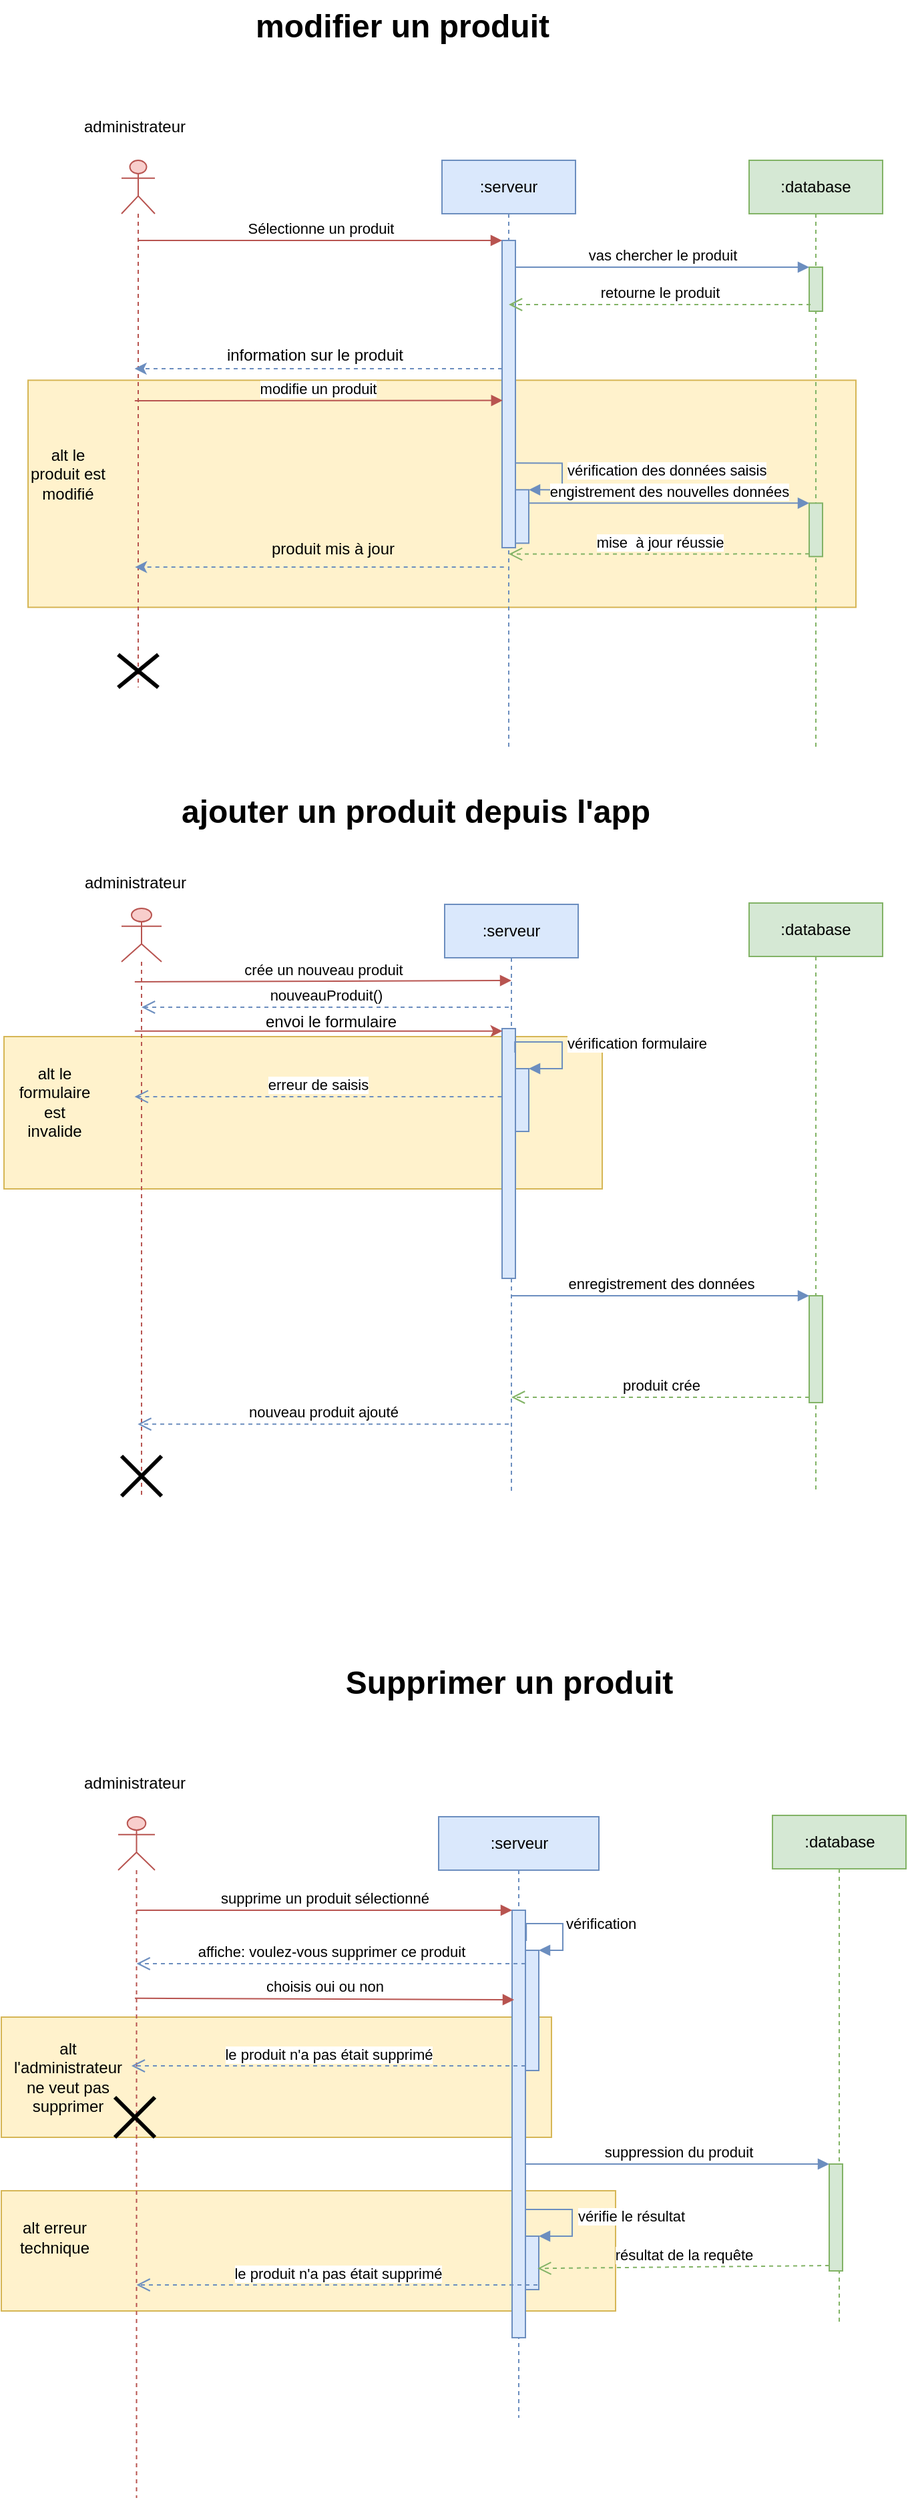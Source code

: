 <mxfile version="20.2.0" type="device"><diagram id="a375IVtsyjHqqU9gUMeh" name="Page-1"><mxGraphModel dx="1060" dy="683" grid="1" gridSize="10" guides="1" tooltips="1" connect="1" arrows="1" fold="1" page="1" pageScale="1" pageWidth="827" pageHeight="1169" math="0" shadow="0"><root><mxCell id="0"/><mxCell id="1" parent="0"/><mxCell id="2fbcBid9H3tFt4Rm4fBS-145" value="" style="rounded=0;whiteSpace=wrap;html=1;fillColor=#fff2cc;strokeColor=#d6b656;" vertex="1" parent="1"><mxGeometry y="1680" width="460" height="90" as="geometry"/></mxCell><mxCell id="2fbcBid9H3tFt4Rm4fBS-122" value="" style="rounded=0;whiteSpace=wrap;html=1;fillColor=#fff2cc;strokeColor=#d6b656;" vertex="1" parent="1"><mxGeometry y="1550" width="412" height="90" as="geometry"/></mxCell><mxCell id="2fbcBid9H3tFt4Rm4fBS-65" value="" style="rounded=0;whiteSpace=wrap;html=1;fillColor=#fff2cc;strokeColor=#d6b656;" vertex="1" parent="1"><mxGeometry x="2" y="816" width="448" height="114" as="geometry"/></mxCell><mxCell id="2fbcBid9H3tFt4Rm4fBS-35" value="ajouter un produit depuis l'app" style="text;strokeColor=none;fillColor=none;html=1;fontSize=24;fontStyle=1;verticalAlign=middle;align=center;" vertex="1" parent="1"><mxGeometry x="260" y="628" width="100" height="40" as="geometry"/></mxCell><mxCell id="2fbcBid9H3tFt4Rm4fBS-36" value="" style="shape=umlLifeline;participant=umlActor;perimeter=lifelinePerimeter;whiteSpace=wrap;html=1;container=1;collapsible=0;recursiveResize=0;verticalAlign=top;spacingTop=36;outlineConnect=0;fillColor=#f8cecc;strokeColor=#b85450;" vertex="1" parent="1"><mxGeometry x="90" y="720" width="30" height="440" as="geometry"/></mxCell><mxCell id="2fbcBid9H3tFt4Rm4fBS-81" value="" style="shape=umlDestroy;whiteSpace=wrap;html=1;strokeWidth=3;" vertex="1" parent="2fbcBid9H3tFt4Rm4fBS-36"><mxGeometry y="410" width="30" height="30" as="geometry"/></mxCell><mxCell id="2fbcBid9H3tFt4Rm4fBS-38" value=":serveur" style="shape=umlLifeline;perimeter=lifelinePerimeter;whiteSpace=wrap;html=1;container=1;collapsible=0;recursiveResize=0;outlineConnect=0;fillColor=#dae8fc;strokeColor=#6c8ebf;" vertex="1" parent="1"><mxGeometry x="332" y="717" width="100" height="440" as="geometry"/></mxCell><mxCell id="2fbcBid9H3tFt4Rm4fBS-46" value="" style="html=1;points=[];perimeter=orthogonalPerimeter;fillColor=#dae8fc;strokeColor=#6c8ebf;" vertex="1" parent="2fbcBid9H3tFt4Rm4fBS-38"><mxGeometry x="43" y="93" width="10" height="187" as="geometry"/></mxCell><mxCell id="2fbcBid9H3tFt4Rm4fBS-49" value="" style="html=1;points=[];perimeter=orthogonalPerimeter;fillColor=#dae8fc;strokeColor=#6c8ebf;" vertex="1" parent="2fbcBid9H3tFt4Rm4fBS-38"><mxGeometry x="53" y="123" width="10" height="47" as="geometry"/></mxCell><mxCell id="2fbcBid9H3tFt4Rm4fBS-50" value="vérification formulaire" style="edgeStyle=orthogonalEdgeStyle;html=1;align=left;spacingLeft=2;endArrow=block;rounded=0;entryX=1;entryY=0;exitX=0.96;exitY=0.096;exitDx=0;exitDy=0;exitPerimeter=0;fillColor=#dae8fc;strokeColor=#6c8ebf;" edge="1" target="2fbcBid9H3tFt4Rm4fBS-49" parent="2fbcBid9H3tFt4Rm4fBS-38" source="2fbcBid9H3tFt4Rm4fBS-46"><mxGeometry relative="1" as="geometry"><mxPoint x="58" y="103" as="sourcePoint"/><Array as="points"><mxPoint x="53" y="103"/><mxPoint x="88" y="103"/><mxPoint x="88" y="123"/></Array></mxGeometry></mxCell><mxCell id="2fbcBid9H3tFt4Rm4fBS-42" value="administrateur" style="text;html=1;align=center;verticalAlign=middle;resizable=0;points=[];autosize=1;strokeColor=none;fillColor=none;" vertex="1" parent="1"><mxGeometry x="45" y="686" width="110" height="30" as="geometry"/></mxCell><mxCell id="2fbcBid9H3tFt4Rm4fBS-43" value=":database" style="shape=umlLifeline;perimeter=lifelinePerimeter;whiteSpace=wrap;html=1;container=1;collapsible=0;recursiveResize=0;outlineConnect=0;fillColor=#d5e8d4;strokeColor=#82b366;" vertex="1" parent="1"><mxGeometry x="560" y="716" width="100" height="440" as="geometry"/></mxCell><mxCell id="2fbcBid9H3tFt4Rm4fBS-76" value="" style="html=1;points=[];perimeter=orthogonalPerimeter;fillColor=#d5e8d4;strokeColor=#82b366;" vertex="1" parent="2fbcBid9H3tFt4Rm4fBS-43"><mxGeometry x="45" y="294" width="10" height="80" as="geometry"/></mxCell><mxCell id="2fbcBid9H3tFt4Rm4fBS-47" value="crée un nouveau produit" style="html=1;verticalAlign=bottom;endArrow=block;rounded=0;fillColor=#f8cecc;strokeColor=#b85450;" edge="1" parent="1"><mxGeometry relative="1" as="geometry"><mxPoint x="99.929" y="775" as="sourcePoint"/><mxPoint x="382" y="774" as="targetPoint"/></mxGeometry></mxCell><mxCell id="2fbcBid9H3tFt4Rm4fBS-61" value="nouveauProduit()" style="html=1;verticalAlign=bottom;endArrow=open;dashed=1;endSize=8;rounded=0;fillColor=#dae8fc;strokeColor=#6c8ebf;" edge="1" parent="1" target="2fbcBid9H3tFt4Rm4fBS-36"><mxGeometry relative="1" as="geometry"><mxPoint x="107.929" y="793.65" as="targetPoint"/><mxPoint x="380" y="794" as="sourcePoint"/></mxGeometry></mxCell><mxCell id="2fbcBid9H3tFt4Rm4fBS-62" value="" style="endArrow=classic;html=1;rounded=0;entryX=0.029;entryY=0.042;entryDx=0;entryDy=0;entryPerimeter=0;fillColor=#f8cecc;strokeColor=#b85450;" edge="1" parent="1"><mxGeometry width="50" height="50" relative="1" as="geometry"><mxPoint x="99.929" y="811.854" as="sourcePoint"/><mxPoint x="375.29" y="811.854" as="targetPoint"/></mxGeometry></mxCell><mxCell id="2fbcBid9H3tFt4Rm4fBS-63" value="envoi le formulaire" style="text;html=1;strokeColor=none;fillColor=none;align=center;verticalAlign=middle;whiteSpace=wrap;rounded=0;" vertex="1" parent="1"><mxGeometry x="175.5" y="790" width="142" height="30" as="geometry"/></mxCell><mxCell id="2fbcBid9H3tFt4Rm4fBS-66" value="alt le formulaire est invalide" style="text;html=1;strokeColor=none;fillColor=none;align=center;verticalAlign=middle;whiteSpace=wrap;rounded=0;" vertex="1" parent="1"><mxGeometry x="10" y="820" width="60" height="90" as="geometry"/></mxCell><mxCell id="2fbcBid9H3tFt4Rm4fBS-67" value="&lt;div&gt;erreur de saisis&lt;br&gt;&lt;/div&gt;" style="html=1;verticalAlign=bottom;endArrow=open;dashed=1;endSize=8;exitX=-0.028;exitY=0.294;rounded=0;fillColor=#dae8fc;strokeColor=#6c8ebf;exitDx=0;exitDy=0;exitPerimeter=0;" edge="1" parent="1"><mxGeometry relative="1" as="geometry"><mxPoint x="99.81" y="860.978" as="targetPoint"/><mxPoint x="374.72" y="860.978" as="sourcePoint"/></mxGeometry></mxCell><mxCell id="2fbcBid9H3tFt4Rm4fBS-77" value="enregistrement des données" style="html=1;verticalAlign=bottom;endArrow=block;entryX=0;entryY=0;rounded=0;fillColor=#dae8fc;strokeColor=#6c8ebf;" edge="1" target="2fbcBid9H3tFt4Rm4fBS-76" parent="1" source="2fbcBid9H3tFt4Rm4fBS-38"><mxGeometry relative="1" as="geometry"><mxPoint x="535" y="1030" as="sourcePoint"/></mxGeometry></mxCell><mxCell id="2fbcBid9H3tFt4Rm4fBS-78" value="produit crée" style="html=1;verticalAlign=bottom;endArrow=open;dashed=1;endSize=8;exitX=0;exitY=0.95;rounded=0;fillColor=#d5e8d4;strokeColor=#82b366;" edge="1" source="2fbcBid9H3tFt4Rm4fBS-76" parent="1" target="2fbcBid9H3tFt4Rm4fBS-38"><mxGeometry relative="1" as="geometry"><mxPoint x="535" y="1106" as="targetPoint"/></mxGeometry></mxCell><mxCell id="2fbcBid9H3tFt4Rm4fBS-80" value="nouveau produit ajouté" style="html=1;verticalAlign=bottom;endArrow=open;dashed=1;endSize=8;rounded=0;fillColor=#dae8fc;strokeColor=#6c8ebf;exitX=0.48;exitY=0.923;exitDx=0;exitDy=0;exitPerimeter=0;" edge="1" parent="1"><mxGeometry relative="1" as="geometry"><mxPoint x="102.167" y="1106.12" as="targetPoint"/><mxPoint x="380.0" y="1106.12" as="sourcePoint"/></mxGeometry></mxCell><mxCell id="2fbcBid9H3tFt4Rm4fBS-82" value="" style="rounded=0;whiteSpace=wrap;html=1;fillColor=#fff2cc;strokeColor=#d6b656;" vertex="1" parent="1"><mxGeometry x="20" y="324.65" width="620" height="170" as="geometry"/></mxCell><mxCell id="2fbcBid9H3tFt4Rm4fBS-83" value="" style="shape=umlLifeline;participant=umlActor;perimeter=lifelinePerimeter;whiteSpace=wrap;html=1;container=1;collapsible=0;recursiveResize=0;verticalAlign=top;spacingTop=36;outlineConnect=0;fillColor=#f8cecc;strokeColor=#b85450;" vertex="1" parent="1"><mxGeometry x="90" y="160" width="25" height="394.65" as="geometry"/></mxCell><mxCell id="2fbcBid9H3tFt4Rm4fBS-84" value="" style="shape=umlDestroy;whiteSpace=wrap;html=1;strokeWidth=3;" vertex="1" parent="2fbcBid9H3tFt4Rm4fBS-83"><mxGeometry x="-2.5" y="370" width="30" height="24.65" as="geometry"/></mxCell><mxCell id="2fbcBid9H3tFt4Rm4fBS-85" value=":serveur" style="shape=umlLifeline;perimeter=lifelinePerimeter;whiteSpace=wrap;html=1;container=1;collapsible=0;recursiveResize=0;outlineConnect=0;fillColor=#dae8fc;strokeColor=#6c8ebf;" vertex="1" parent="1"><mxGeometry x="330" y="160" width="100" height="440" as="geometry"/></mxCell><mxCell id="2fbcBid9H3tFt4Rm4fBS-86" value="" style="html=1;points=[];perimeter=orthogonalPerimeter;fillColor=#dae8fc;strokeColor=#6c8ebf;" vertex="1" parent="2fbcBid9H3tFt4Rm4fBS-85"><mxGeometry x="45" y="60" width="10" height="230" as="geometry"/></mxCell><mxCell id="2fbcBid9H3tFt4Rm4fBS-87" value="" style="html=1;points=[];perimeter=orthogonalPerimeter;fillColor=#dae8fc;strokeColor=#6c8ebf;" vertex="1" parent="2fbcBid9H3tFt4Rm4fBS-85"><mxGeometry x="55" y="246.65" width="10" height="40" as="geometry"/></mxCell><mxCell id="2fbcBid9H3tFt4Rm4fBS-88" value="vérification des données saisis" style="edgeStyle=orthogonalEdgeStyle;html=1;align=left;spacingLeft=2;endArrow=block;rounded=0;entryX=1;entryY=0;fillColor=#dae8fc;strokeColor=#6c8ebf;" edge="1" parent="2fbcBid9H3tFt4Rm4fBS-85" target="2fbcBid9H3tFt4Rm4fBS-87"><mxGeometry relative="1" as="geometry"><mxPoint x="55" y="226.65" as="sourcePoint"/><Array as="points"><mxPoint x="90" y="226.65"/><mxPoint x="90" y="246.65"/></Array></mxGeometry></mxCell><mxCell id="2fbcBid9H3tFt4Rm4fBS-89" value=":database" style="shape=umlLifeline;perimeter=lifelinePerimeter;whiteSpace=wrap;html=1;container=1;collapsible=0;recursiveResize=0;outlineConnect=0;fillColor=#d5e8d4;strokeColor=#82b366;" vertex="1" parent="1"><mxGeometry x="560" y="160" width="100" height="440" as="geometry"/></mxCell><mxCell id="2fbcBid9H3tFt4Rm4fBS-90" value="" style="html=1;points=[];perimeter=orthogonalPerimeter;fillColor=#d5e8d4;strokeColor=#82b366;" vertex="1" parent="2fbcBid9H3tFt4Rm4fBS-89"><mxGeometry x="45" y="256.65" width="10" height="40" as="geometry"/></mxCell><mxCell id="2fbcBid9H3tFt4Rm4fBS-91" value="" style="html=1;points=[];perimeter=orthogonalPerimeter;fillColor=#d5e8d4;strokeColor=#82b366;" vertex="1" parent="2fbcBid9H3tFt4Rm4fBS-89"><mxGeometry x="45" y="80" width="10" height="33" as="geometry"/></mxCell><mxCell id="2fbcBid9H3tFt4Rm4fBS-92" value="administrateur" style="text;html=1;strokeColor=none;fillColor=none;align=center;verticalAlign=middle;whiteSpace=wrap;rounded=0;" vertex="1" parent="1"><mxGeometry x="70" y="120" width="60" height="30" as="geometry"/></mxCell><mxCell id="2fbcBid9H3tFt4Rm4fBS-93" value="Sélectionne un produit" style="html=1;verticalAlign=bottom;endArrow=block;entryX=0;entryY=0;rounded=0;fillColor=#f8cecc;strokeColor=#b85450;" edge="1" parent="1" source="2fbcBid9H3tFt4Rm4fBS-83" target="2fbcBid9H3tFt4Rm4fBS-86"><mxGeometry relative="1" as="geometry"><mxPoint x="310" y="230" as="sourcePoint"/></mxGeometry></mxCell><mxCell id="2fbcBid9H3tFt4Rm4fBS-94" value="" style="endArrow=classic;html=1;rounded=0;fillColor=#dae8fc;strokeColor=#6c8ebf;dashed=1;" edge="1" parent="1"><mxGeometry width="50" height="50" relative="1" as="geometry"><mxPoint x="375" y="316.0" as="sourcePoint"/><mxPoint x="99.81" y="316.0" as="targetPoint"/></mxGeometry></mxCell><mxCell id="2fbcBid9H3tFt4Rm4fBS-95" value="information sur le produit" style="text;html=1;strokeColor=none;fillColor=none;align=center;verticalAlign=middle;whiteSpace=wrap;rounded=0;" vertex="1" parent="1"><mxGeometry x="150" y="291" width="170" height="30" as="geometry"/></mxCell><mxCell id="2fbcBid9H3tFt4Rm4fBS-96" value="alt le produit est modifié" style="text;html=1;strokeColor=none;fillColor=none;align=center;verticalAlign=middle;whiteSpace=wrap;rounded=0;" vertex="1" parent="1"><mxGeometry x="20" y="379.65" width="60" height="30" as="geometry"/></mxCell><mxCell id="2fbcBid9H3tFt4Rm4fBS-97" value="modifie un produit" style="html=1;verticalAlign=bottom;endArrow=block;rounded=0;fillColor=#f8cecc;strokeColor=#b85450;entryX=0.039;entryY=0.244;entryDx=0;entryDy=0;entryPerimeter=0;" edge="1" parent="1"><mxGeometry relative="1" as="geometry"><mxPoint x="99.929" y="340.02" as="sourcePoint"/><mxPoint x="375.39" y="339.77" as="targetPoint"/></mxGeometry></mxCell><mxCell id="2fbcBid9H3tFt4Rm4fBS-98" value="engistrement des nouvelles données" style="html=1;verticalAlign=bottom;endArrow=block;entryX=0;entryY=0;rounded=0;fillColor=#dae8fc;strokeColor=#6c8ebf;" edge="1" parent="1" source="2fbcBid9H3tFt4Rm4fBS-87" target="2fbcBid9H3tFt4Rm4fBS-90"><mxGeometry relative="1" as="geometry"><mxPoint x="530" y="406.65" as="sourcePoint"/></mxGeometry></mxCell><mxCell id="2fbcBid9H3tFt4Rm4fBS-99" value="mise&amp;nbsp; à jour réussie" style="html=1;verticalAlign=bottom;endArrow=open;dashed=1;endSize=8;exitX=0;exitY=0.95;rounded=0;fillColor=#d5e8d4;strokeColor=#82b366;entryX=0.5;entryY=0.67;entryDx=0;entryDy=0;entryPerimeter=0;" edge="1" parent="1" source="2fbcBid9H3tFt4Rm4fBS-90" target="2fbcBid9H3tFt4Rm4fBS-85"><mxGeometry relative="1" as="geometry"><mxPoint x="385" y="454.65" as="targetPoint"/></mxGeometry></mxCell><mxCell id="2fbcBid9H3tFt4Rm4fBS-100" value="" style="endArrow=classic;html=1;rounded=0;fillColor=#dae8fc;strokeColor=#6c8ebf;dashed=1;exitX=0.135;exitY=0.582;exitDx=0;exitDy=0;exitPerimeter=0;" edge="1" parent="1"><mxGeometry width="50" height="50" relative="1" as="geometry"><mxPoint x="376.35" y="464.51" as="sourcePoint"/><mxPoint x="100.092" y="464.51" as="targetPoint"/></mxGeometry></mxCell><mxCell id="2fbcBid9H3tFt4Rm4fBS-101" value="produit mis à jour" style="text;html=1;strokeColor=none;fillColor=none;align=center;verticalAlign=middle;whiteSpace=wrap;rounded=0;" vertex="1" parent="1"><mxGeometry x="175.5" y="435.65" width="145" height="30" as="geometry"/></mxCell><mxCell id="2fbcBid9H3tFt4Rm4fBS-102" value="modifier un produit" style="text;strokeColor=none;fillColor=none;html=1;fontSize=24;fontStyle=1;verticalAlign=middle;align=center;" vertex="1" parent="1"><mxGeometry x="250" y="40" width="100" height="40" as="geometry"/></mxCell><mxCell id="2fbcBid9H3tFt4Rm4fBS-103" value="vas chercher le produit" style="html=1;verticalAlign=bottom;endArrow=block;entryX=0;entryY=0;rounded=0;fillColor=#dae8fc;strokeColor=#6c8ebf;" edge="1" parent="1" source="2fbcBid9H3tFt4Rm4fBS-86" target="2fbcBid9H3tFt4Rm4fBS-91"><mxGeometry relative="1" as="geometry"><mxPoint x="395" y="267" as="sourcePoint"/></mxGeometry></mxCell><mxCell id="2fbcBid9H3tFt4Rm4fBS-104" value="retourne le produit" style="html=1;verticalAlign=bottom;endArrow=open;dashed=1;endSize=8;rounded=0;fillColor=#d5e8d4;strokeColor=#82b366;exitX=0.1;exitY=0.848;exitDx=0;exitDy=0;exitPerimeter=0;" edge="1" parent="1" source="2fbcBid9H3tFt4Rm4fBS-91"><mxGeometry relative="1" as="geometry"><mxPoint x="380" y="268.0" as="targetPoint"/><mxPoint x="600" y="295" as="sourcePoint"/></mxGeometry></mxCell><mxCell id="2fbcBid9H3tFt4Rm4fBS-105" value="" style="shape=umlLifeline;participant=umlActor;perimeter=lifelinePerimeter;whiteSpace=wrap;html=1;container=1;collapsible=0;recursiveResize=0;verticalAlign=top;spacingTop=36;outlineConnect=0;fillColor=#f8cecc;strokeColor=#b85450;" vertex="1" parent="1"><mxGeometry x="87.5" y="1400" width="27.5" height="510" as="geometry"/></mxCell><mxCell id="2fbcBid9H3tFt4Rm4fBS-132" value="" style="shape=umlDestroy;whiteSpace=wrap;html=1;strokeWidth=3;" vertex="1" parent="2fbcBid9H3tFt4Rm4fBS-105"><mxGeometry x="-2.5" y="210" width="30" height="30" as="geometry"/></mxCell><mxCell id="2fbcBid9H3tFt4Rm4fBS-106" value=":serveur" style="shape=umlLifeline;perimeter=lifelinePerimeter;whiteSpace=wrap;html=1;container=1;collapsible=0;recursiveResize=0;outlineConnect=0;fillColor=#dae8fc;strokeColor=#6c8ebf;" vertex="1" parent="1"><mxGeometry x="327.5" y="1400" width="120" height="450" as="geometry"/></mxCell><mxCell id="2fbcBid9H3tFt4Rm4fBS-116" value="" style="html=1;points=[];perimeter=orthogonalPerimeter;fillColor=#dae8fc;strokeColor=#6c8ebf;" vertex="1" parent="2fbcBid9H3tFt4Rm4fBS-106"><mxGeometry x="55" y="70" width="10" height="320" as="geometry"/></mxCell><mxCell id="2fbcBid9H3tFt4Rm4fBS-120" value="" style="html=1;points=[];perimeter=orthogonalPerimeter;fillColor=#dae8fc;strokeColor=#6c8ebf;" vertex="1" parent="2fbcBid9H3tFt4Rm4fBS-106"><mxGeometry x="65" y="100" width="10" height="90" as="geometry"/></mxCell><mxCell id="2fbcBid9H3tFt4Rm4fBS-121" value="vérification" style="edgeStyle=orthogonalEdgeStyle;html=1;align=left;spacingLeft=2;endArrow=block;rounded=0;entryX=1;entryY=0;exitX=1.061;exitY=0.072;exitDx=0;exitDy=0;exitPerimeter=0;fillColor=#dae8fc;strokeColor=#6c8ebf;" edge="1" target="2fbcBid9H3tFt4Rm4fBS-120" parent="2fbcBid9H3tFt4Rm4fBS-106" source="2fbcBid9H3tFt4Rm4fBS-116"><mxGeometry relative="1" as="geometry"><mxPoint x="62.5" y="80" as="sourcePoint"/><Array as="points"><mxPoint x="93" y="80"/><mxPoint x="93" y="100"/></Array></mxGeometry></mxCell><mxCell id="2fbcBid9H3tFt4Rm4fBS-143" value="" style="html=1;points=[];perimeter=orthogonalPerimeter;fillColor=#dae8fc;strokeColor=#6c8ebf;" vertex="1" parent="2fbcBid9H3tFt4Rm4fBS-106"><mxGeometry x="65" y="314" width="10" height="40" as="geometry"/></mxCell><mxCell id="2fbcBid9H3tFt4Rm4fBS-144" value="vérifie le résultat" style="edgeStyle=orthogonalEdgeStyle;html=1;align=left;spacingLeft=2;endArrow=block;rounded=0;entryX=1;entryY=0;fillColor=#dae8fc;strokeColor=#6c8ebf;" edge="1" target="2fbcBid9H3tFt4Rm4fBS-143" parent="2fbcBid9H3tFt4Rm4fBS-106" source="2fbcBid9H3tFt4Rm4fBS-116"><mxGeometry relative="1" as="geometry"><mxPoint x="70" y="294" as="sourcePoint"/><Array as="points"><mxPoint x="100" y="294"/><mxPoint x="100" y="314"/></Array></mxGeometry></mxCell><mxCell id="2fbcBid9H3tFt4Rm4fBS-107" value=":database" style="shape=umlLifeline;perimeter=lifelinePerimeter;whiteSpace=wrap;html=1;container=1;collapsible=0;recursiveResize=0;outlineConnect=0;fillColor=#d5e8d4;strokeColor=#82b366;" vertex="1" parent="1"><mxGeometry x="577.5" y="1399" width="100" height="381" as="geometry"/></mxCell><mxCell id="2fbcBid9H3tFt4Rm4fBS-140" value="" style="html=1;points=[];perimeter=orthogonalPerimeter;fillColor=#d5e8d4;strokeColor=#82b366;" vertex="1" parent="2fbcBid9H3tFt4Rm4fBS-107"><mxGeometry x="42.5" y="261" width="10" height="80" as="geometry"/></mxCell><mxCell id="2fbcBid9H3tFt4Rm4fBS-108" value="administrateur" style="text;html=1;strokeColor=none;fillColor=none;align=center;verticalAlign=middle;whiteSpace=wrap;rounded=0;" vertex="1" parent="1"><mxGeometry x="70" y="1360" width="60" height="30" as="geometry"/></mxCell><mxCell id="2fbcBid9H3tFt4Rm4fBS-109" value="Supprimer un produit" style="text;strokeColor=none;fillColor=none;html=1;fontSize=24;fontStyle=1;verticalAlign=middle;align=center;" vertex="1" parent="1"><mxGeometry x="330" y="1280" width="100" height="40" as="geometry"/></mxCell><mxCell id="2fbcBid9H3tFt4Rm4fBS-117" value="supprime un produit sélectionné" style="html=1;verticalAlign=bottom;endArrow=block;entryX=0;entryY=0;rounded=0;fillColor=#f8cecc;strokeColor=#b85450;" edge="1" target="2fbcBid9H3tFt4Rm4fBS-116" parent="1" source="2fbcBid9H3tFt4Rm4fBS-105"><mxGeometry relative="1" as="geometry"><mxPoint x="305" y="1470" as="sourcePoint"/></mxGeometry></mxCell><mxCell id="2fbcBid9H3tFt4Rm4fBS-118" value="le produit n'a pas était supprimé" style="html=1;verticalAlign=bottom;endArrow=open;dashed=1;endSize=8;rounded=0;fillColor=#dae8fc;strokeColor=#6c8ebf;" edge="1" source="2fbcBid9H3tFt4Rm4fBS-120" parent="1"><mxGeometry relative="1" as="geometry"><mxPoint x="97.429" y="1586.5" as="targetPoint"/><mxPoint x="375" y="1586.5" as="sourcePoint"/></mxGeometry></mxCell><mxCell id="2fbcBid9H3tFt4Rm4fBS-123" value="alt l'administrateur ne veut pas supprimer" style="text;html=1;strokeColor=none;fillColor=none;align=center;verticalAlign=middle;whiteSpace=wrap;rounded=0;" vertex="1" parent="1"><mxGeometry x="20" y="1580" width="60" height="30" as="geometry"/></mxCell><mxCell id="2fbcBid9H3tFt4Rm4fBS-124" value="affiche: voulez-vous supprimer ce produit" style="html=1;verticalAlign=bottom;endArrow=open;dashed=1;endSize=8;rounded=0;fillColor=#dae8fc;strokeColor=#6c8ebf;" edge="1" parent="1" target="2fbcBid9H3tFt4Rm4fBS-105"><mxGeometry relative="1" as="geometry"><mxPoint x="104.303" y="1517.37" as="targetPoint"/><mxPoint x="392.5" y="1510" as="sourcePoint"/></mxGeometry></mxCell><mxCell id="2fbcBid9H3tFt4Rm4fBS-126" value="choisis oui ou non" style="html=1;verticalAlign=bottom;endArrow=block;entryX=0;entryY=0;rounded=0;fillColor=#f8cecc;strokeColor=#b85450;exitX=0.625;exitY=0.433;exitDx=0;exitDy=0;exitPerimeter=0;" edge="1" parent="1"><mxGeometry relative="1" as="geometry"><mxPoint x="100" y="1535.9" as="sourcePoint"/><mxPoint x="384" y="1537" as="targetPoint"/></mxGeometry></mxCell><mxCell id="2fbcBid9H3tFt4Rm4fBS-141" value="suppression du produit" style="html=1;verticalAlign=bottom;endArrow=block;entryX=0;entryY=0;rounded=0;fillColor=#dae8fc;strokeColor=#6c8ebf;" edge="1" target="2fbcBid9H3tFt4Rm4fBS-140" parent="1" source="2fbcBid9H3tFt4Rm4fBS-116"><mxGeometry relative="1" as="geometry"><mxPoint x="550" y="1660" as="sourcePoint"/></mxGeometry></mxCell><mxCell id="2fbcBid9H3tFt4Rm4fBS-142" value="résultat de la requête" style="html=1;verticalAlign=bottom;endArrow=open;dashed=1;endSize=8;exitX=0;exitY=0.95;rounded=0;entryX=0.912;entryY=0.603;entryDx=0;entryDy=0;entryPerimeter=0;fillColor=#d5e8d4;strokeColor=#82b366;" edge="1" source="2fbcBid9H3tFt4Rm4fBS-140" parent="1" target="2fbcBid9H3tFt4Rm4fBS-143"><mxGeometry relative="1" as="geometry"><mxPoint x="550" y="1730" as="targetPoint"/></mxGeometry></mxCell><mxCell id="2fbcBid9H3tFt4Rm4fBS-146" value="alt erreur technique" style="text;html=1;strokeColor=none;fillColor=none;align=center;verticalAlign=middle;whiteSpace=wrap;rounded=0;" vertex="1" parent="1"><mxGeometry x="10" y="1700" width="60" height="30" as="geometry"/></mxCell><mxCell id="2fbcBid9H3tFt4Rm4fBS-147" value="le produit n'a pas était supprimé" style="html=1;verticalAlign=bottom;endArrow=open;dashed=1;endSize=8;rounded=0;fillColor=#dae8fc;strokeColor=#6c8ebf;" edge="1" parent="1" target="2fbcBid9H3tFt4Rm4fBS-105"><mxGeometry relative="1" as="geometry"><mxPoint x="106.429" y="1750.5" as="targetPoint"/><mxPoint x="401.5" y="1750.5" as="sourcePoint"/></mxGeometry></mxCell></root></mxGraphModel></diagram></mxfile>
